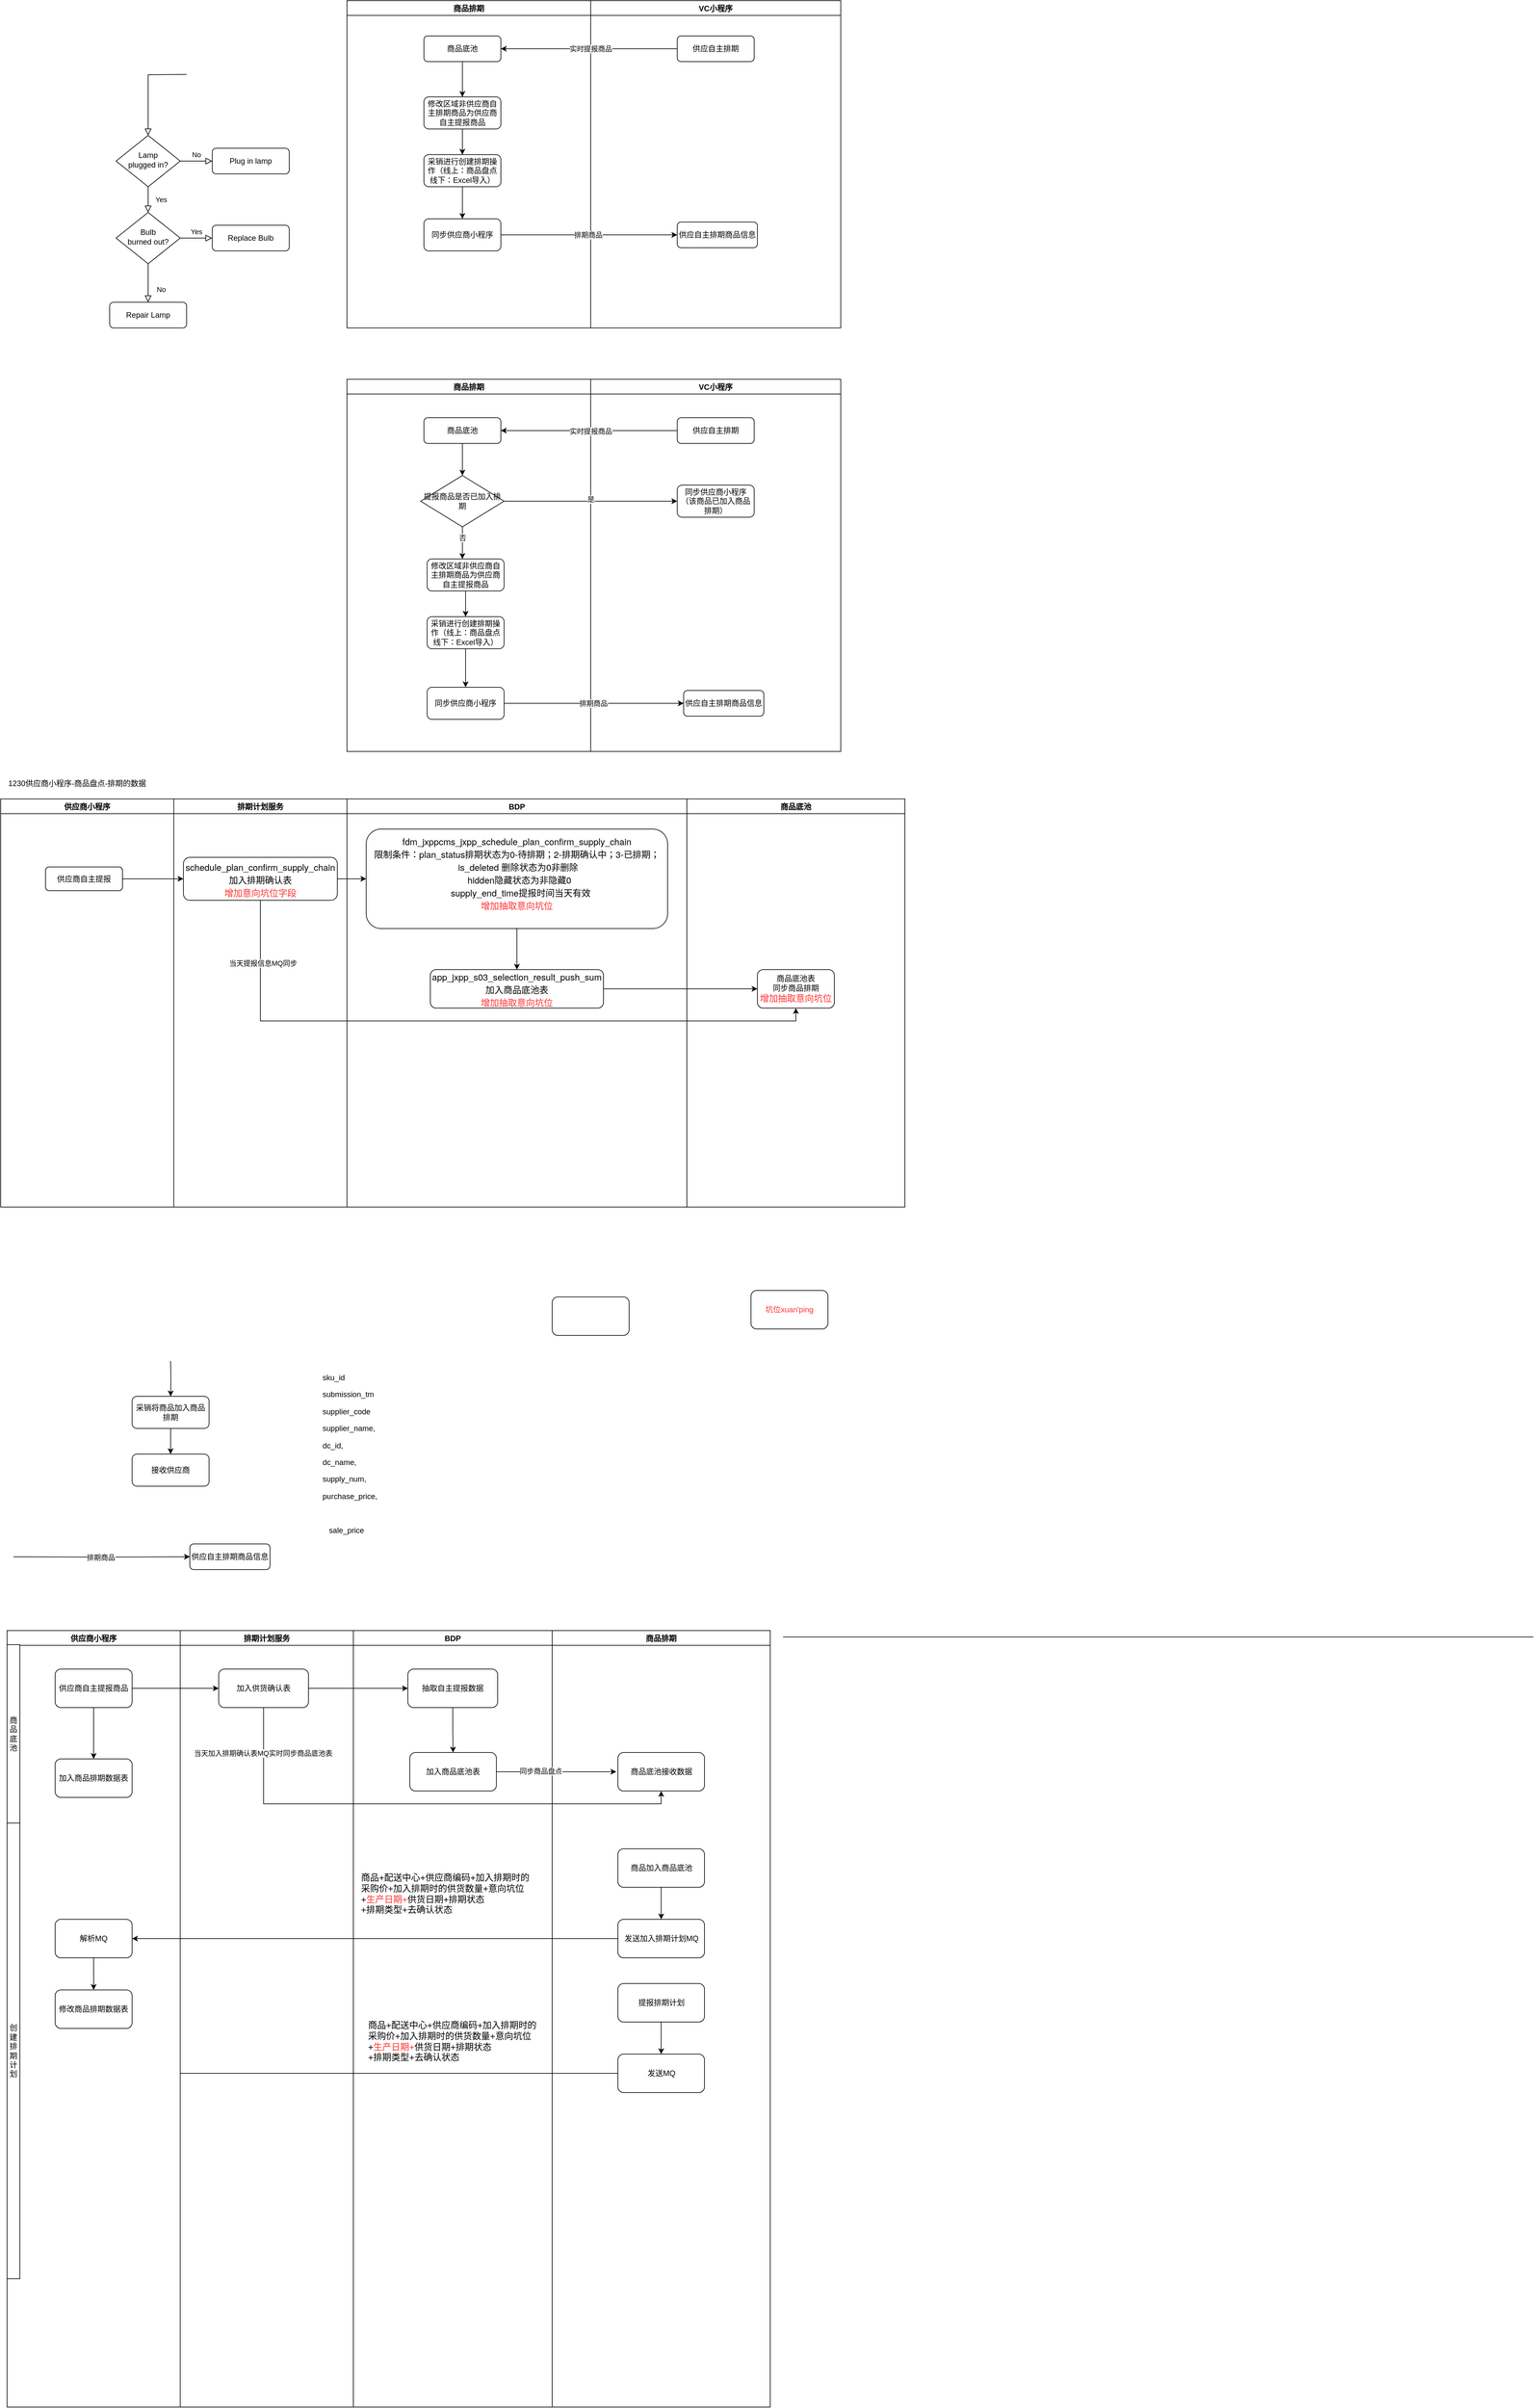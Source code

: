 <mxfile version="15.9.1" type="github">
  <diagram id="C5RBs43oDa-KdzZeNtuy" name="Page-1">
    <mxGraphModel dx="3123" dy="1282" grid="1" gridSize="10" guides="1" tooltips="1" connect="1" arrows="0" fold="1" page="1" pageScale="1" pageWidth="827" pageHeight="1169" math="0" shadow="0">
      <root>
        <mxCell id="WIyWlLk6GJQsqaUBKTNV-0" />
        <mxCell id="WIyWlLk6GJQsqaUBKTNV-1" parent="WIyWlLk6GJQsqaUBKTNV-0" />
        <mxCell id="jr9n-zVGgBYkObFRDwpK-26" value="排期计划服务" style="swimlane;swimlaneFillColor=default;" vertex="1" parent="WIyWlLk6GJQsqaUBKTNV-1">
          <mxGeometry x="-390" y="3050" width="270" height="1210" as="geometry" />
        </mxCell>
        <mxCell id="jr9n-zVGgBYkObFRDwpK-36" value="加入供货确认表" style="rounded=1;whiteSpace=wrap;html=1;fontColor=#000000;" vertex="1" parent="jr9n-zVGgBYkObFRDwpK-26">
          <mxGeometry x="60" y="60" width="140" height="60" as="geometry" />
        </mxCell>
        <mxCell id="jr9n-zVGgBYkObFRDwpK-28" value="BDP" style="swimlane;swimlaneFillColor=default;" vertex="1" parent="WIyWlLk6GJQsqaUBKTNV-1">
          <mxGeometry x="-120" y="3050" width="310" height="1210" as="geometry" />
        </mxCell>
        <mxCell id="jr9n-zVGgBYkObFRDwpK-44" style="edgeStyle=orthogonalEdgeStyle;rounded=0;orthogonalLoop=1;jettySize=auto;html=1;exitX=0.5;exitY=1;exitDx=0;exitDy=0;entryX=0.5;entryY=0;entryDx=0;entryDy=0;fontColor=#000000;" edge="1" parent="jr9n-zVGgBYkObFRDwpK-28" source="jr9n-zVGgBYkObFRDwpK-41" target="jr9n-zVGgBYkObFRDwpK-43">
          <mxGeometry relative="1" as="geometry" />
        </mxCell>
        <mxCell id="jr9n-zVGgBYkObFRDwpK-41" value="抽取自主提报数据" style="rounded=1;whiteSpace=wrap;html=1;fontColor=#000000;" vertex="1" parent="jr9n-zVGgBYkObFRDwpK-28">
          <mxGeometry x="85" y="60" width="140" height="60" as="geometry" />
        </mxCell>
        <mxCell id="jr9n-zVGgBYkObFRDwpK-43" value="加入商品底池表" style="rounded=1;whiteSpace=wrap;html=1;fontColor=#000000;" vertex="1" parent="jr9n-zVGgBYkObFRDwpK-28">
          <mxGeometry x="88" y="190" width="135" height="60" as="geometry" />
        </mxCell>
        <mxCell id="jr9n-zVGgBYkObFRDwpK-63" value="&lt;meta charset=&quot;utf-8&quot;&gt;&lt;span style=&quot;color: rgb(0, 0, 0); font-family: helvetica; font-size: 14px; font-style: normal; font-weight: 400; letter-spacing: normal; text-align: center; text-indent: 0px; text-transform: none; word-spacing: 0px; background-color: rgb(255, 255, 255); display: inline; float: none;&quot;&gt;商品+配送中心+供应商编码+加入排期时的采购价+加入排期时的供货数量+意向坑位+&lt;/span&gt;&lt;font color=&quot;#ff3333&quot; style=&quot;font-family: helvetica; font-size: 14px; font-style: normal; font-weight: 400; letter-spacing: normal; text-align: center; text-indent: 0px; text-transform: none; word-spacing: 0px;&quot;&gt;生产日期+&lt;/font&gt;&lt;span style=&quot;color: rgb(0, 0, 0); font-family: helvetica; font-size: 14px; font-style: normal; font-weight: 400; letter-spacing: normal; text-align: center; text-indent: 0px; text-transform: none; word-spacing: 0px; background-color: rgb(255, 255, 255); display: inline; float: none;&quot;&gt;供货日期+排期状态&lt;/span&gt;&lt;br style=&quot;color: rgb(0, 0, 0); font-family: helvetica; font-size: 14px; font-style: normal; font-weight: 400; letter-spacing: normal; text-align: center; text-indent: 0px; text-transform: none; word-spacing: 0px;&quot;&gt;&lt;span style=&quot;color: rgb(0, 0, 0); font-family: helvetica; font-size: 14px; font-style: normal; font-weight: 400; letter-spacing: normal; text-align: center; text-indent: 0px; text-transform: none; word-spacing: 0px; background-color: rgb(255, 255, 255); display: inline; float: none;&quot;&gt;+排期类型+去确认状态&lt;/span&gt;" style="text;whiteSpace=wrap;html=1;fontSize=14;fontColor=#000000;" vertex="1" parent="jr9n-zVGgBYkObFRDwpK-28">
          <mxGeometry x="10" y="370" width="270" height="70" as="geometry" />
        </mxCell>
        <mxCell id="jr9n-zVGgBYkObFRDwpK-73" value="&lt;meta charset=&quot;utf-8&quot;&gt;&lt;span style=&quot;color: rgb(0, 0, 0); font-family: helvetica; font-size: 14px; font-style: normal; font-weight: 400; letter-spacing: normal; text-align: center; text-indent: 0px; text-transform: none; word-spacing: 0px; background-color: rgb(255, 255, 255); display: inline; float: none;&quot;&gt;商品+配送中心+供应商编码+加入排期时的采购价+加入排期时的供货数量+意向坑位+&lt;/span&gt;&lt;font color=&quot;#ff3333&quot; style=&quot;font-family: helvetica; font-size: 14px; font-style: normal; font-weight: 400; letter-spacing: normal; text-align: center; text-indent: 0px; text-transform: none; word-spacing: 0px;&quot;&gt;生产日期+&lt;/font&gt;&lt;span style=&quot;color: rgb(0, 0, 0); font-family: helvetica; font-size: 14px; font-style: normal; font-weight: 400; letter-spacing: normal; text-align: center; text-indent: 0px; text-transform: none; word-spacing: 0px; background-color: rgb(255, 255, 255); display: inline; float: none;&quot;&gt;供货日期+排期状态&lt;/span&gt;&lt;br style=&quot;color: rgb(0, 0, 0); font-family: helvetica; font-size: 14px; font-style: normal; font-weight: 400; letter-spacing: normal; text-align: center; text-indent: 0px; text-transform: none; word-spacing: 0px;&quot;&gt;&lt;span style=&quot;color: rgb(0, 0, 0); font-family: helvetica; font-size: 14px; font-style: normal; font-weight: 400; letter-spacing: normal; text-align: center; text-indent: 0px; text-transform: none; word-spacing: 0px; background-color: rgb(255, 255, 255); display: inline; float: none;&quot;&gt;+排期类型+去确认状态&lt;/span&gt;" style="text;whiteSpace=wrap;html=1;fontSize=14;fontColor=#000000;" vertex="1" parent="jr9n-zVGgBYkObFRDwpK-28">
          <mxGeometry x="20.5" y="600" width="270" height="70" as="geometry" />
        </mxCell>
        <mxCell id="jr9n-zVGgBYkObFRDwpK-32" value="商品排期" style="swimlane;swimlaneFillColor=default;" vertex="1" parent="WIyWlLk6GJQsqaUBKTNV-1">
          <mxGeometry x="190" y="3050" width="340" height="1210" as="geometry" />
        </mxCell>
        <mxCell id="jr9n-zVGgBYkObFRDwpK-46" value="商品底池接收数据" style="rounded=1;whiteSpace=wrap;html=1;fontColor=#000000;" vertex="1" parent="jr9n-zVGgBYkObFRDwpK-32">
          <mxGeometry x="102.5" y="190" width="135" height="60" as="geometry" />
        </mxCell>
        <mxCell id="jr9n-zVGgBYkObFRDwpK-60" style="edgeStyle=orthogonalEdgeStyle;rounded=0;orthogonalLoop=1;jettySize=auto;html=1;exitX=0.5;exitY=1;exitDx=0;exitDy=0;fontColor=#000000;" edge="1" parent="jr9n-zVGgBYkObFRDwpK-32" source="jr9n-zVGgBYkObFRDwpK-56" target="jr9n-zVGgBYkObFRDwpK-59">
          <mxGeometry relative="1" as="geometry" />
        </mxCell>
        <mxCell id="jr9n-zVGgBYkObFRDwpK-56" value="商品加入商品底池" style="rounded=1;whiteSpace=wrap;html=1;fontColor=#000000;" vertex="1" parent="jr9n-zVGgBYkObFRDwpK-32">
          <mxGeometry x="102.5" y="340" width="135" height="60" as="geometry" />
        </mxCell>
        <mxCell id="jr9n-zVGgBYkObFRDwpK-59" value="发送加入排期计划MQ" style="rounded=1;whiteSpace=wrap;html=1;fontColor=#000000;" vertex="1" parent="jr9n-zVGgBYkObFRDwpK-32">
          <mxGeometry x="102.5" y="450" width="135" height="60" as="geometry" />
        </mxCell>
        <mxCell id="jr9n-zVGgBYkObFRDwpK-67" value="解析MQ" style="rounded=1;whiteSpace=wrap;html=1;fontColor=#000000;" vertex="1" parent="jr9n-zVGgBYkObFRDwpK-32">
          <mxGeometry x="-775" y="660" width="120" height="60" as="geometry" />
        </mxCell>
        <mxCell id="jr9n-zVGgBYkObFRDwpK-68" value="修改商品排期数据表" style="rounded=1;whiteSpace=wrap;html=1;fontColor=#000000;" vertex="1" parent="jr9n-zVGgBYkObFRDwpK-32">
          <mxGeometry x="-775" y="770" width="120" height="60" as="geometry" />
        </mxCell>
        <mxCell id="jr9n-zVGgBYkObFRDwpK-66" style="edgeStyle=orthogonalEdgeStyle;rounded=0;orthogonalLoop=1;jettySize=auto;html=1;exitX=0.5;exitY=1;exitDx=0;exitDy=0;entryX=0.5;entryY=0;entryDx=0;entryDy=0;fontSize=14;fontColor=#000000;" edge="1" parent="jr9n-zVGgBYkObFRDwpK-32" source="jr9n-zVGgBYkObFRDwpK-67" target="jr9n-zVGgBYkObFRDwpK-68">
          <mxGeometry relative="1" as="geometry" />
        </mxCell>
        <mxCell id="jr9n-zVGgBYkObFRDwpK-70" value="提报排期计划" style="rounded=1;whiteSpace=wrap;html=1;fontColor=#000000;" vertex="1" parent="jr9n-zVGgBYkObFRDwpK-32">
          <mxGeometry x="102.5" y="550" width="135" height="60" as="geometry" />
        </mxCell>
        <mxCell id="jr9n-zVGgBYkObFRDwpK-71" value="发送MQ" style="rounded=1;whiteSpace=wrap;html=1;fontColor=#000000;" vertex="1" parent="jr9n-zVGgBYkObFRDwpK-32">
          <mxGeometry x="102.5" y="660" width="135" height="60" as="geometry" />
        </mxCell>
        <mxCell id="jr9n-zVGgBYkObFRDwpK-69" style="edgeStyle=orthogonalEdgeStyle;rounded=0;orthogonalLoop=1;jettySize=auto;html=1;exitX=0.5;exitY=1;exitDx=0;exitDy=0;fontColor=#000000;" edge="1" parent="jr9n-zVGgBYkObFRDwpK-32" source="jr9n-zVGgBYkObFRDwpK-70" target="jr9n-zVGgBYkObFRDwpK-71">
          <mxGeometry relative="1" as="geometry" />
        </mxCell>
        <mxCell id="jr9n-zVGgBYkObFRDwpK-72" style="edgeStyle=orthogonalEdgeStyle;rounded=0;orthogonalLoop=1;jettySize=auto;html=1;exitX=0;exitY=0.5;exitDx=0;exitDy=0;entryX=1;entryY=0.5;entryDx=0;entryDy=0;fontColor=#000000;" edge="1" parent="jr9n-zVGgBYkObFRDwpK-32" source="jr9n-zVGgBYkObFRDwpK-71" target="jr9n-zVGgBYkObFRDwpK-67">
          <mxGeometry relative="1" as="geometry" />
        </mxCell>
        <mxCell id="jr9n-zVGgBYkObFRDwpK-24" value="供应商小程序" style="swimlane;swimlaneFillColor=default;" vertex="1" parent="WIyWlLk6GJQsqaUBKTNV-1">
          <mxGeometry x="-660" y="3050" width="270" height="1210" as="geometry" />
        </mxCell>
        <mxCell id="jr9n-zVGgBYkObFRDwpK-55" style="edgeStyle=orthogonalEdgeStyle;rounded=0;orthogonalLoop=1;jettySize=auto;html=1;exitX=0.5;exitY=1;exitDx=0;exitDy=0;entryX=0.5;entryY=0;entryDx=0;entryDy=0;fontColor=#000000;" edge="1" parent="jr9n-zVGgBYkObFRDwpK-24" source="jr9n-zVGgBYkObFRDwpK-38" target="jr9n-zVGgBYkObFRDwpK-54">
          <mxGeometry relative="1" as="geometry" />
        </mxCell>
        <mxCell id="jr9n-zVGgBYkObFRDwpK-38" value="供应商自主提报商品" style="rounded=1;whiteSpace=wrap;html=1;fontColor=#000000;" vertex="1" parent="jr9n-zVGgBYkObFRDwpK-24">
          <mxGeometry x="75" y="60" width="120" height="60" as="geometry" />
        </mxCell>
        <mxCell id="jr9n-zVGgBYkObFRDwpK-42" value="商品底池" style="rounded=0;whiteSpace=wrap;html=1;fontColor=#000000;" vertex="1" parent="jr9n-zVGgBYkObFRDwpK-24">
          <mxGeometry y="22" width="20" height="278" as="geometry" />
        </mxCell>
        <mxCell id="jr9n-zVGgBYkObFRDwpK-52" value="创建排期计划" style="rounded=0;whiteSpace=wrap;html=1;fontColor=#000000;" vertex="1" parent="jr9n-zVGgBYkObFRDwpK-24">
          <mxGeometry y="300" width="20" height="710" as="geometry" />
        </mxCell>
        <mxCell id="jr9n-zVGgBYkObFRDwpK-54" value="加入商品排期数据表" style="rounded=1;whiteSpace=wrap;html=1;fontColor=#000000;" vertex="1" parent="jr9n-zVGgBYkObFRDwpK-24">
          <mxGeometry x="75" y="200" width="120" height="60" as="geometry" />
        </mxCell>
        <mxCell id="jr9n-zVGgBYkObFRDwpK-65" style="edgeStyle=orthogonalEdgeStyle;rounded=0;orthogonalLoop=1;jettySize=auto;html=1;exitX=0.5;exitY=1;exitDx=0;exitDy=0;entryX=0.5;entryY=0;entryDx=0;entryDy=0;fontSize=14;fontColor=#000000;" edge="1" parent="jr9n-zVGgBYkObFRDwpK-24" source="jr9n-zVGgBYkObFRDwpK-57" target="jr9n-zVGgBYkObFRDwpK-64">
          <mxGeometry relative="1" as="geometry" />
        </mxCell>
        <mxCell id="jr9n-zVGgBYkObFRDwpK-57" value="解析MQ" style="rounded=1;whiteSpace=wrap;html=1;fontColor=#000000;" vertex="1" parent="jr9n-zVGgBYkObFRDwpK-24">
          <mxGeometry x="75" y="450" width="120" height="60" as="geometry" />
        </mxCell>
        <mxCell id="jr9n-zVGgBYkObFRDwpK-64" value="修改商品排期数据表" style="rounded=1;whiteSpace=wrap;html=1;fontColor=#000000;" vertex="1" parent="jr9n-zVGgBYkObFRDwpK-24">
          <mxGeometry x="75" y="560" width="120" height="60" as="geometry" />
        </mxCell>
        <mxCell id="WIyWlLk6GJQsqaUBKTNV-2" value="" style="rounded=0;html=1;jettySize=auto;orthogonalLoop=1;fontSize=11;endArrow=block;endFill=0;endSize=8;strokeWidth=1;shadow=0;labelBackgroundColor=none;edgeStyle=orthogonalEdgeStyle;" parent="WIyWlLk6GJQsqaUBKTNV-1" target="WIyWlLk6GJQsqaUBKTNV-6" edge="1">
          <mxGeometry relative="1" as="geometry">
            <mxPoint x="-380" y="625" as="sourcePoint" />
          </mxGeometry>
        </mxCell>
        <mxCell id="WIyWlLk6GJQsqaUBKTNV-4" value="Yes" style="rounded=0;html=1;jettySize=auto;orthogonalLoop=1;fontSize=11;endArrow=block;endFill=0;endSize=8;strokeWidth=1;shadow=0;labelBackgroundColor=none;edgeStyle=orthogonalEdgeStyle;" parent="WIyWlLk6GJQsqaUBKTNV-1" source="WIyWlLk6GJQsqaUBKTNV-6" target="WIyWlLk6GJQsqaUBKTNV-10" edge="1">
          <mxGeometry y="20" relative="1" as="geometry">
            <mxPoint as="offset" />
          </mxGeometry>
        </mxCell>
        <mxCell id="WIyWlLk6GJQsqaUBKTNV-5" value="No" style="edgeStyle=orthogonalEdgeStyle;rounded=0;html=1;jettySize=auto;orthogonalLoop=1;fontSize=11;endArrow=block;endFill=0;endSize=8;strokeWidth=1;shadow=0;labelBackgroundColor=none;" parent="WIyWlLk6GJQsqaUBKTNV-1" source="WIyWlLk6GJQsqaUBKTNV-6" target="WIyWlLk6GJQsqaUBKTNV-7" edge="1">
          <mxGeometry y="10" relative="1" as="geometry">
            <mxPoint as="offset" />
          </mxGeometry>
        </mxCell>
        <mxCell id="WIyWlLk6GJQsqaUBKTNV-6" value="Lamp&lt;br&gt;plugged in?" style="rhombus;whiteSpace=wrap;html=1;shadow=0;fontFamily=Helvetica;fontSize=12;align=center;strokeWidth=1;spacing=6;spacingTop=-4;" parent="WIyWlLk6GJQsqaUBKTNV-1" vertex="1">
          <mxGeometry x="-490" y="720" width="100" height="80" as="geometry" />
        </mxCell>
        <mxCell id="WIyWlLk6GJQsqaUBKTNV-7" value="Plug in lamp" style="rounded=1;whiteSpace=wrap;html=1;fontSize=12;glass=0;strokeWidth=1;shadow=0;" parent="WIyWlLk6GJQsqaUBKTNV-1" vertex="1">
          <mxGeometry x="-340" y="740" width="120" height="40" as="geometry" />
        </mxCell>
        <mxCell id="WIyWlLk6GJQsqaUBKTNV-8" value="No" style="rounded=0;html=1;jettySize=auto;orthogonalLoop=1;fontSize=11;endArrow=block;endFill=0;endSize=8;strokeWidth=1;shadow=0;labelBackgroundColor=none;edgeStyle=orthogonalEdgeStyle;" parent="WIyWlLk6GJQsqaUBKTNV-1" source="WIyWlLk6GJQsqaUBKTNV-10" target="WIyWlLk6GJQsqaUBKTNV-11" edge="1">
          <mxGeometry x="0.333" y="20" relative="1" as="geometry">
            <mxPoint as="offset" />
          </mxGeometry>
        </mxCell>
        <mxCell id="WIyWlLk6GJQsqaUBKTNV-9" value="Yes" style="edgeStyle=orthogonalEdgeStyle;rounded=0;html=1;jettySize=auto;orthogonalLoop=1;fontSize=11;endArrow=block;endFill=0;endSize=8;strokeWidth=1;shadow=0;labelBackgroundColor=none;" parent="WIyWlLk6GJQsqaUBKTNV-1" source="WIyWlLk6GJQsqaUBKTNV-10" target="WIyWlLk6GJQsqaUBKTNV-12" edge="1">
          <mxGeometry y="10" relative="1" as="geometry">
            <mxPoint as="offset" />
          </mxGeometry>
        </mxCell>
        <mxCell id="WIyWlLk6GJQsqaUBKTNV-10" value="Bulb&lt;br&gt;burned out?" style="rhombus;whiteSpace=wrap;html=1;shadow=0;fontFamily=Helvetica;fontSize=12;align=center;strokeWidth=1;spacing=6;spacingTop=-4;" parent="WIyWlLk6GJQsqaUBKTNV-1" vertex="1">
          <mxGeometry x="-490" y="840" width="100" height="80" as="geometry" />
        </mxCell>
        <mxCell id="WIyWlLk6GJQsqaUBKTNV-11" value="Repair Lamp" style="rounded=1;whiteSpace=wrap;html=1;fontSize=12;glass=0;strokeWidth=1;shadow=0;" parent="WIyWlLk6GJQsqaUBKTNV-1" vertex="1">
          <mxGeometry x="-500" y="980" width="120" height="40" as="geometry" />
        </mxCell>
        <mxCell id="WIyWlLk6GJQsqaUBKTNV-12" value="Replace Bulb" style="rounded=1;whiteSpace=wrap;html=1;fontSize=12;glass=0;strokeWidth=1;shadow=0;" parent="WIyWlLk6GJQsqaUBKTNV-1" vertex="1">
          <mxGeometry x="-340" y="860" width="120" height="40" as="geometry" />
        </mxCell>
        <mxCell id="U8b0iDV6MjVTcAEfl4ah-0" value="商品排期" style="swimlane;fillColor=#FFFFFF;swimlaneFillColor=default;" parent="WIyWlLk6GJQsqaUBKTNV-1" vertex="1">
          <mxGeometry x="-130" y="510" width="380" height="510" as="geometry" />
        </mxCell>
        <mxCell id="U8b0iDV6MjVTcAEfl4ah-10" value="" style="edgeStyle=orthogonalEdgeStyle;rounded=0;orthogonalLoop=1;jettySize=auto;html=1;" parent="U8b0iDV6MjVTcAEfl4ah-0" source="U8b0iDV6MjVTcAEfl4ah-4" target="U8b0iDV6MjVTcAEfl4ah-9" edge="1">
          <mxGeometry relative="1" as="geometry" />
        </mxCell>
        <mxCell id="U8b0iDV6MjVTcAEfl4ah-4" value="商品底池" style="rounded=1;whiteSpace=wrap;html=1;fontSize=12;glass=0;strokeWidth=1;shadow=0;" parent="U8b0iDV6MjVTcAEfl4ah-0" vertex="1">
          <mxGeometry x="120" y="55" width="120" height="40" as="geometry" />
        </mxCell>
        <mxCell id="U8b0iDV6MjVTcAEfl4ah-12" value="" style="edgeStyle=orthogonalEdgeStyle;rounded=0;orthogonalLoop=1;jettySize=auto;html=1;" parent="U8b0iDV6MjVTcAEfl4ah-0" source="U8b0iDV6MjVTcAEfl4ah-9" target="U8b0iDV6MjVTcAEfl4ah-11" edge="1">
          <mxGeometry relative="1" as="geometry" />
        </mxCell>
        <mxCell id="U8b0iDV6MjVTcAEfl4ah-9" value="修改区域非供应商自主排期商品为供应商自主提报商品" style="rounded=1;whiteSpace=wrap;html=1;fontSize=12;glass=0;strokeWidth=1;shadow=0;" parent="U8b0iDV6MjVTcAEfl4ah-0" vertex="1">
          <mxGeometry x="120" y="150" width="120" height="50" as="geometry" />
        </mxCell>
        <mxCell id="U8b0iDV6MjVTcAEfl4ah-16" value="" style="edgeStyle=orthogonalEdgeStyle;rounded=0;orthogonalLoop=1;jettySize=auto;html=1;" parent="U8b0iDV6MjVTcAEfl4ah-0" source="U8b0iDV6MjVTcAEfl4ah-11" target="U8b0iDV6MjVTcAEfl4ah-15" edge="1">
          <mxGeometry relative="1" as="geometry" />
        </mxCell>
        <mxCell id="U8b0iDV6MjVTcAEfl4ah-11" value="采销进行创建排期操作（线上：商品盘点&lt;br&gt;线下：Excel导入）" style="rounded=1;whiteSpace=wrap;html=1;fontSize=12;glass=0;strokeWidth=1;shadow=0;" parent="U8b0iDV6MjVTcAEfl4ah-0" vertex="1">
          <mxGeometry x="120" y="240" width="120" height="50" as="geometry" />
        </mxCell>
        <mxCell id="U8b0iDV6MjVTcAEfl4ah-15" value="同步供应商小程序" style="rounded=1;whiteSpace=wrap;html=1;fontSize=12;glass=0;strokeWidth=1;shadow=0;" parent="U8b0iDV6MjVTcAEfl4ah-0" vertex="1">
          <mxGeometry x="120" y="340" width="120" height="50" as="geometry" />
        </mxCell>
        <mxCell id="U8b0iDV6MjVTcAEfl4ah-1" value="VC小程序" style="swimlane;fillColor=#FFFFFF;swimlaneFillColor=default;" parent="WIyWlLk6GJQsqaUBKTNV-1" vertex="1">
          <mxGeometry x="250" y="510" width="390" height="510" as="geometry" />
        </mxCell>
        <mxCell id="U8b0iDV6MjVTcAEfl4ah-5" value="供应自主排期" style="rounded=1;whiteSpace=wrap;html=1;fontSize=12;glass=0;strokeWidth=1;shadow=0;" parent="U8b0iDV6MjVTcAEfl4ah-1" vertex="1">
          <mxGeometry x="135" y="55" width="120" height="40" as="geometry" />
        </mxCell>
        <mxCell id="U8b0iDV6MjVTcAEfl4ah-13" value="供应自主排期商品信息" style="rounded=1;whiteSpace=wrap;html=1;fontSize=12;glass=0;strokeWidth=1;shadow=0;" parent="U8b0iDV6MjVTcAEfl4ah-1" vertex="1">
          <mxGeometry x="135" y="345" width="125" height="40" as="geometry" />
        </mxCell>
        <mxCell id="U8b0iDV6MjVTcAEfl4ah-6" style="edgeStyle=orthogonalEdgeStyle;rounded=0;orthogonalLoop=1;jettySize=auto;html=1;entryX=1;entryY=0.5;entryDx=0;entryDy=0;" parent="WIyWlLk6GJQsqaUBKTNV-1" source="U8b0iDV6MjVTcAEfl4ah-5" target="U8b0iDV6MjVTcAEfl4ah-4" edge="1">
          <mxGeometry relative="1" as="geometry" />
        </mxCell>
        <mxCell id="U8b0iDV6MjVTcAEfl4ah-8" value="实时提报商品" style="edgeLabel;html=1;align=center;verticalAlign=middle;resizable=0;points=[];" parent="U8b0iDV6MjVTcAEfl4ah-6" vertex="1" connectable="0">
          <mxGeometry x="0.418" y="-2" relative="1" as="geometry">
            <mxPoint x="60" y="2" as="offset" />
          </mxGeometry>
        </mxCell>
        <mxCell id="U8b0iDV6MjVTcAEfl4ah-17" style="edgeStyle=orthogonalEdgeStyle;rounded=0;orthogonalLoop=1;jettySize=auto;html=1;entryX=0;entryY=0.5;entryDx=0;entryDy=0;" parent="WIyWlLk6GJQsqaUBKTNV-1" source="U8b0iDV6MjVTcAEfl4ah-15" target="U8b0iDV6MjVTcAEfl4ah-13" edge="1">
          <mxGeometry relative="1" as="geometry" />
        </mxCell>
        <mxCell id="U8b0iDV6MjVTcAEfl4ah-18" value="排期商品" style="edgeLabel;html=1;align=center;verticalAlign=middle;resizable=0;points=[];" parent="U8b0iDV6MjVTcAEfl4ah-17" vertex="1" connectable="0">
          <mxGeometry x="-0.011" relative="1" as="geometry">
            <mxPoint as="offset" />
          </mxGeometry>
        </mxCell>
        <mxCell id="U8b0iDV6MjVTcAEfl4ah-19" value="商品排期" style="swimlane;fillColor=#FFFFFF;swimlaneFillColor=default;" parent="WIyWlLk6GJQsqaUBKTNV-1" vertex="1">
          <mxGeometry x="-130" y="1100" width="380" height="580" as="geometry" />
        </mxCell>
        <mxCell id="U8b0iDV6MjVTcAEfl4ah-53" value="" style="edgeStyle=orthogonalEdgeStyle;rounded=0;orthogonalLoop=1;jettySize=auto;html=1;" parent="U8b0iDV6MjVTcAEfl4ah-19" source="U8b0iDV6MjVTcAEfl4ah-21" target="U8b0iDV6MjVTcAEfl4ah-43" edge="1">
          <mxGeometry relative="1" as="geometry" />
        </mxCell>
        <mxCell id="U8b0iDV6MjVTcAEfl4ah-21" value="商品底池" style="rounded=1;whiteSpace=wrap;html=1;fontSize=12;glass=0;strokeWidth=1;shadow=0;" parent="U8b0iDV6MjVTcAEfl4ah-19" vertex="1">
          <mxGeometry x="120" y="60" width="120" height="40" as="geometry" />
        </mxCell>
        <mxCell id="U8b0iDV6MjVTcAEfl4ah-41" value="" style="edgeStyle=orthogonalEdgeStyle;rounded=0;orthogonalLoop=1;jettySize=auto;html=1;" parent="U8b0iDV6MjVTcAEfl4ah-19" edge="1">
          <mxGeometry relative="1" as="geometry">
            <mxPoint x="180" y="200" as="sourcePoint" />
            <mxPoint x="180" y="280" as="targetPoint" />
          </mxGeometry>
        </mxCell>
        <mxCell id="U8b0iDV6MjVTcAEfl4ah-57" value="否" style="edgeLabel;html=1;align=center;verticalAlign=middle;resizable=0;points=[];" parent="U8b0iDV6MjVTcAEfl4ah-41" vertex="1" connectable="0">
          <mxGeometry x="0.175" relative="1" as="geometry">
            <mxPoint as="offset" />
          </mxGeometry>
        </mxCell>
        <mxCell id="U8b0iDV6MjVTcAEfl4ah-43" value="提报商品是否已加入排期" style="rhombus;whiteSpace=wrap;html=1;fillColor=#FFFFFF;gradientColor=none;" parent="U8b0iDV6MjVTcAEfl4ah-19" vertex="1">
          <mxGeometry x="115" y="150" width="130" height="80" as="geometry" />
        </mxCell>
        <mxCell id="U8b0iDV6MjVTcAEfl4ah-60" value="" style="edgeStyle=orthogonalEdgeStyle;rounded=0;orthogonalLoop=1;jettySize=auto;html=1;" parent="U8b0iDV6MjVTcAEfl4ah-19" source="U8b0iDV6MjVTcAEfl4ah-58" target="U8b0iDV6MjVTcAEfl4ah-59" edge="1">
          <mxGeometry relative="1" as="geometry" />
        </mxCell>
        <mxCell id="U8b0iDV6MjVTcAEfl4ah-58" value="修改区域非供应商自主排期商品为供应商自主提报商品" style="rounded=1;whiteSpace=wrap;html=1;fontSize=12;glass=0;strokeWidth=1;shadow=0;" parent="U8b0iDV6MjVTcAEfl4ah-19" vertex="1">
          <mxGeometry x="125" y="280" width="120" height="50" as="geometry" />
        </mxCell>
        <mxCell id="U8b0iDV6MjVTcAEfl4ah-59" value="采销进行创建排期操作（线上：商品盘点&lt;br&gt;线下：Excel导入）" style="rounded=1;whiteSpace=wrap;html=1;fontSize=12;glass=0;strokeWidth=1;shadow=0;" parent="U8b0iDV6MjVTcAEfl4ah-19" vertex="1">
          <mxGeometry x="125" y="370" width="120" height="50" as="geometry" />
        </mxCell>
        <mxCell id="U8b0iDV6MjVTcAEfl4ah-27" value="VC小程序" style="swimlane;fillColor=#FFFFFF;swimlaneFillColor=default;" parent="WIyWlLk6GJQsqaUBKTNV-1" vertex="1">
          <mxGeometry x="250" y="1100" width="390" height="580" as="geometry" />
        </mxCell>
        <mxCell id="U8b0iDV6MjVTcAEfl4ah-34" value="供应自主排期" style="rounded=1;whiteSpace=wrap;html=1;fontSize=12;glass=0;strokeWidth=1;shadow=0;" parent="U8b0iDV6MjVTcAEfl4ah-27" vertex="1">
          <mxGeometry x="135" y="60" width="120" height="40" as="geometry" />
        </mxCell>
        <mxCell id="U8b0iDV6MjVTcAEfl4ah-35" style="edgeStyle=orthogonalEdgeStyle;rounded=0;orthogonalLoop=1;jettySize=auto;html=1;entryX=1;entryY=0.5;entryDx=0;entryDy=0;" parent="U8b0iDV6MjVTcAEfl4ah-27" source="U8b0iDV6MjVTcAEfl4ah-34" edge="1">
          <mxGeometry relative="1" as="geometry">
            <mxPoint x="-140" y="80" as="targetPoint" />
          </mxGeometry>
        </mxCell>
        <mxCell id="U8b0iDV6MjVTcAEfl4ah-36" value="实时提报商品" style="edgeLabel;html=1;align=center;verticalAlign=middle;resizable=0;points=[];" parent="U8b0iDV6MjVTcAEfl4ah-35" vertex="1" connectable="0">
          <mxGeometry x="0.418" y="-2" relative="1" as="geometry">
            <mxPoint x="60" y="2" as="offset" />
          </mxGeometry>
        </mxCell>
        <mxCell id="U8b0iDV6MjVTcAEfl4ah-54" value="同步供应商小程序&lt;br&gt;（该商品已加入商品排期）" style="rounded=1;whiteSpace=wrap;html=1;fontSize=12;glass=0;strokeWidth=1;shadow=0;" parent="U8b0iDV6MjVTcAEfl4ah-27" vertex="1">
          <mxGeometry x="135" y="165" width="120" height="50" as="geometry" />
        </mxCell>
        <mxCell id="U8b0iDV6MjVTcAEfl4ah-61" value="同步供应商小程序" style="rounded=1;whiteSpace=wrap;html=1;fontSize=12;glass=0;strokeWidth=1;shadow=0;" parent="U8b0iDV6MjVTcAEfl4ah-27" vertex="1">
          <mxGeometry x="-255" y="480" width="120" height="50" as="geometry" />
        </mxCell>
        <mxCell id="U8b0iDV6MjVTcAEfl4ah-62" value="供应自主排期商品信息" style="rounded=1;whiteSpace=wrap;html=1;fontSize=12;glass=0;strokeWidth=1;shadow=0;" parent="U8b0iDV6MjVTcAEfl4ah-27" vertex="1">
          <mxGeometry x="145" y="485" width="125" height="40" as="geometry" />
        </mxCell>
        <mxCell id="U8b0iDV6MjVTcAEfl4ah-63" style="edgeStyle=orthogonalEdgeStyle;rounded=0;orthogonalLoop=1;jettySize=auto;html=1;entryX=0;entryY=0.5;entryDx=0;entryDy=0;" parent="U8b0iDV6MjVTcAEfl4ah-27" source="U8b0iDV6MjVTcAEfl4ah-61" target="U8b0iDV6MjVTcAEfl4ah-62" edge="1">
          <mxGeometry relative="1" as="geometry" />
        </mxCell>
        <mxCell id="U8b0iDV6MjVTcAEfl4ah-64" value="排期商品" style="edgeLabel;html=1;align=center;verticalAlign=middle;resizable=0;points=[];" parent="U8b0iDV6MjVTcAEfl4ah-63" vertex="1" connectable="0">
          <mxGeometry x="-0.011" relative="1" as="geometry">
            <mxPoint as="offset" />
          </mxGeometry>
        </mxCell>
        <mxCell id="U8b0iDV6MjVTcAEfl4ah-37" value="供应自主排期商品信息" style="rounded=1;whiteSpace=wrap;html=1;fontSize=12;glass=0;strokeWidth=1;shadow=0;" parent="WIyWlLk6GJQsqaUBKTNV-1" vertex="1">
          <mxGeometry x="-375" y="2915" width="125" height="40" as="geometry" />
        </mxCell>
        <mxCell id="U8b0iDV6MjVTcAEfl4ah-38" style="edgeStyle=orthogonalEdgeStyle;rounded=0;orthogonalLoop=1;jettySize=auto;html=1;entryX=0;entryY=0.5;entryDx=0;entryDy=0;" parent="WIyWlLk6GJQsqaUBKTNV-1" target="U8b0iDV6MjVTcAEfl4ah-37" edge="1">
          <mxGeometry relative="1" as="geometry">
            <mxPoint x="-650" y="2935" as="sourcePoint" />
          </mxGeometry>
        </mxCell>
        <mxCell id="U8b0iDV6MjVTcAEfl4ah-39" value="排期商品" style="edgeLabel;html=1;align=center;verticalAlign=middle;resizable=0;points=[];" parent="U8b0iDV6MjVTcAEfl4ah-38" vertex="1" connectable="0">
          <mxGeometry x="-0.011" relative="1" as="geometry">
            <mxPoint as="offset" />
          </mxGeometry>
        </mxCell>
        <mxCell id="U8b0iDV6MjVTcAEfl4ah-49" value="" style="edgeStyle=orthogonalEdgeStyle;rounded=0;orthogonalLoop=1;jettySize=auto;html=1;" parent="WIyWlLk6GJQsqaUBKTNV-1" target="U8b0iDV6MjVTcAEfl4ah-51" edge="1">
          <mxGeometry relative="1" as="geometry">
            <mxPoint x="-405" y="2630" as="sourcePoint" />
          </mxGeometry>
        </mxCell>
        <mxCell id="U8b0iDV6MjVTcAEfl4ah-50" value="" style="edgeStyle=orthogonalEdgeStyle;rounded=0;orthogonalLoop=1;jettySize=auto;html=1;" parent="WIyWlLk6GJQsqaUBKTNV-1" source="U8b0iDV6MjVTcAEfl4ah-51" edge="1">
          <mxGeometry relative="1" as="geometry">
            <mxPoint x="-405" y="2775" as="targetPoint" />
          </mxGeometry>
        </mxCell>
        <mxCell id="U8b0iDV6MjVTcAEfl4ah-51" value="采销将商品加入商品排期" style="rounded=1;whiteSpace=wrap;html=1;fontSize=12;glass=0;strokeWidth=1;shadow=0;" parent="WIyWlLk6GJQsqaUBKTNV-1" vertex="1">
          <mxGeometry x="-465" y="2685" width="120" height="50" as="geometry" />
        </mxCell>
        <mxCell id="U8b0iDV6MjVTcAEfl4ah-52" value="接收供应商" style="rounded=1;whiteSpace=wrap;html=1;fontSize=12;glass=0;strokeWidth=1;shadow=0;" parent="WIyWlLk6GJQsqaUBKTNV-1" vertex="1">
          <mxGeometry x="-465" y="2775" width="120" height="50" as="geometry" />
        </mxCell>
        <mxCell id="U8b0iDV6MjVTcAEfl4ah-55" style="edgeStyle=orthogonalEdgeStyle;rounded=0;orthogonalLoop=1;jettySize=auto;html=1;entryX=0;entryY=0.5;entryDx=0;entryDy=0;" parent="WIyWlLk6GJQsqaUBKTNV-1" source="U8b0iDV6MjVTcAEfl4ah-43" target="U8b0iDV6MjVTcAEfl4ah-54" edge="1">
          <mxGeometry relative="1" as="geometry" />
        </mxCell>
        <mxCell id="U8b0iDV6MjVTcAEfl4ah-56" value="是" style="edgeLabel;html=1;align=center;verticalAlign=middle;resizable=0;points=[];" parent="U8b0iDV6MjVTcAEfl4ah-55" vertex="1" connectable="0">
          <mxGeometry x="-0.741" y="3" relative="1" as="geometry">
            <mxPoint x="100" as="offset" />
          </mxGeometry>
        </mxCell>
        <mxCell id="U8b0iDV6MjVTcAEfl4ah-65" value="" style="edgeStyle=orthogonalEdgeStyle;rounded=0;orthogonalLoop=1;jettySize=auto;html=1;" parent="WIyWlLk6GJQsqaUBKTNV-1" source="U8b0iDV6MjVTcAEfl4ah-59" target="U8b0iDV6MjVTcAEfl4ah-61" edge="1">
          <mxGeometry relative="1" as="geometry" />
        </mxCell>
        <mxCell id="jr9n-zVGgBYkObFRDwpK-0" value="&lt;p class=&quot;p1&quot;&gt;1230供应商小程序&lt;span class=&quot;s1&quot;&gt;-&lt;/span&gt;商品盘点&lt;span class=&quot;s1&quot;&gt;-&lt;/span&gt;排期的数据&lt;/p&gt;" style="text;whiteSpace=wrap;html=1;" vertex="1" parent="WIyWlLk6GJQsqaUBKTNV-1">
          <mxGeometry x="-660" y="1704" width="240" height="50" as="geometry" />
        </mxCell>
        <mxCell id="jr9n-zVGgBYkObFRDwpK-1" value="供应商小程序" style="swimlane;swimlaneFillColor=default;" vertex="1" parent="WIyWlLk6GJQsqaUBKTNV-1">
          <mxGeometry x="-670" y="1754" width="270" height="636" as="geometry" />
        </mxCell>
        <mxCell id="jr9n-zVGgBYkObFRDwpK-6" value="&lt;span style=&quot;font-family: &amp;#34;helvetica&amp;#34;&quot;&gt;供应商自主提报&lt;/span&gt;" style="rounded=1;whiteSpace=wrap;html=1;" vertex="1" parent="jr9n-zVGgBYkObFRDwpK-1">
          <mxGeometry x="70" y="106" width="120" height="37" as="geometry" />
        </mxCell>
        <mxCell id="jr9n-zVGgBYkObFRDwpK-3" value="排期计划服务" style="swimlane;swimlaneFillColor=default;" vertex="1" parent="WIyWlLk6GJQsqaUBKTNV-1">
          <mxGeometry x="-400" y="1754" width="270" height="636" as="geometry" />
        </mxCell>
        <mxCell id="jr9n-zVGgBYkObFRDwpK-7" value="&lt;p class=&quot;p1&quot; style=&quot;margin: 0px ; font-stretch: normal ; font-size: 14px ; line-height: normal ; font-family: &amp;#34;helvetica neue&amp;#34;&quot;&gt;schedule_plan_confirm_supply_chain&lt;/p&gt;&lt;p class=&quot;p1&quot; style=&quot;margin: 0px ; font-stretch: normal ; font-size: 14px ; line-height: normal ; font-family: &amp;#34;helvetica neue&amp;#34;&quot;&gt;加入排期确认表&lt;/p&gt;&lt;p class=&quot;p1&quot; style=&quot;margin: 0px ; font-stretch: normal ; font-size: 14px ; line-height: normal ; font-family: &amp;#34;helvetica neue&amp;#34;&quot;&gt;&lt;font color=&quot;#ff3333&quot;&gt;增加意向坑位字段&lt;/font&gt;&lt;/p&gt;" style="rounded=1;whiteSpace=wrap;html=1;" vertex="1" parent="jr9n-zVGgBYkObFRDwpK-3">
          <mxGeometry x="15" y="91" width="240" height="67" as="geometry" />
        </mxCell>
        <mxCell id="jr9n-zVGgBYkObFRDwpK-4" value="BDP" style="swimlane;swimlaneFillColor=default;" vertex="1" parent="WIyWlLk6GJQsqaUBKTNV-1">
          <mxGeometry x="-130" y="1754" width="530" height="636" as="geometry" />
        </mxCell>
        <mxCell id="jr9n-zVGgBYkObFRDwpK-17" value="" style="edgeStyle=orthogonalEdgeStyle;rounded=0;orthogonalLoop=1;jettySize=auto;html=1;" edge="1" parent="jr9n-zVGgBYkObFRDwpK-4" source="jr9n-zVGgBYkObFRDwpK-13" target="jr9n-zVGgBYkObFRDwpK-16">
          <mxGeometry relative="1" as="geometry" />
        </mxCell>
        <mxCell id="jr9n-zVGgBYkObFRDwpK-13" value="&lt;p class=&quot;p1&quot; style=&quot;margin: 0px ; font-stretch: normal ; font-size: 14px ; line-height: normal ; font-family: &amp;#34;helvetica neue&amp;#34;&quot;&gt;fdm_jxppcms_jxpp_schedule_plan_confirm_supply_chain&lt;/p&gt;&lt;p class=&quot;p1&quot; style=&quot;margin: 0px ; font-stretch: normal ; font-size: 14px ; line-height: normal ; font-family: &amp;#34;helvetica neue&amp;#34;&quot;&gt;限制条件：&lt;span style=&quot;font-family: &amp;#34;helvetica neue&amp;#34;&quot;&gt;plan_status排期状态为&lt;/span&gt;&lt;span class=&quot;s1&quot; style=&quot;font-stretch: normal ; line-height: normal ; font-family: &amp;#34;helvetica neue&amp;#34;&quot;&gt;0-&lt;/span&gt;&lt;span style=&quot;font-family: &amp;#34;pingfang sc&amp;#34;&quot;&gt;待排期&lt;/span&gt;&lt;span style=&quot;font-family: &amp;#34;pingfang sc&amp;#34;&quot;&gt;；&lt;/span&gt;&lt;span class=&quot;s1&quot; style=&quot;font-stretch: normal ; line-height: normal ; font-family: &amp;#34;helvetica neue&amp;#34;&quot;&gt;2-&lt;/span&gt;&lt;span style=&quot;font-family: &amp;#34;pingfang sc&amp;#34;&quot;&gt;排期确认中；&lt;/span&gt;&lt;span class=&quot;s1&quot; style=&quot;font-stretch: normal ; line-height: normal ; font-family: &amp;#34;helvetica neue&amp;#34;&quot;&gt;3-&lt;/span&gt;&lt;span style=&quot;font-family: &amp;#34;pingfang sc&amp;#34;&quot;&gt;已排期；&lt;/span&gt;&lt;/p&gt;&lt;p class=&quot;p1&quot; style=&quot;margin: 0px ; font-stretch: normal ; font-size: 14px ; line-height: normal ; font-family: &amp;#34;helvetica neue&amp;#34;&quot;&gt;&amp;nbsp;is_deleted 删除状态为0非删除&lt;/p&gt;&lt;p class=&quot;p1&quot; style=&quot;margin: 0px ; font-stretch: normal ; font-size: 14px ; line-height: normal ; font-family: &amp;#34;helvetica neue&amp;#34;&quot;&gt;&lt;span class=&quot;Apple-converted-space&quot;&gt;&amp;nbsp;&amp;nbsp;&lt;/span&gt;hidden隐藏状态为非隐藏0&lt;/p&gt;&lt;p class=&quot;p1&quot; style=&quot;margin: 0px ; font-stretch: normal ; font-size: 14px ; line-height: normal ; font-family: &amp;#34;helvetica neue&amp;#34;&quot;&gt;&lt;span class=&quot;Apple-converted-space&quot;&gt;&amp;nbsp;&amp;nbsp; &lt;/span&gt;supply_end_time提报时间当天有效&lt;/p&gt;&lt;p class=&quot;p1&quot; style=&quot;margin: 0px ; font-stretch: normal ; font-size: 14px ; line-height: normal ; font-family: &amp;#34;helvetica neue&amp;#34;&quot;&gt;&lt;font color=&quot;#ff3333&quot;&gt;增加抽取意向坑位&lt;/font&gt;&lt;/p&gt;&lt;p class=&quot;p1&quot; style=&quot;margin: 0px ; font-stretch: normal ; font-size: 14px ; line-height: normal ; font-family: &amp;#34;helvetica neue&amp;#34;&quot;&gt;&lt;span style=&quot;font-family: &amp;#34;pingfang sc&amp;#34;&quot;&gt;&lt;br&gt;&lt;/span&gt;&lt;/p&gt;" style="rounded=1;whiteSpace=wrap;html=1;" vertex="1" parent="jr9n-zVGgBYkObFRDwpK-4">
          <mxGeometry x="30" y="47" width="470" height="155" as="geometry" />
        </mxCell>
        <mxCell id="jr9n-zVGgBYkObFRDwpK-16" value="&lt;p class=&quot;p1&quot; style=&quot;margin: 0px ; font-stretch: normal ; font-size: 14px ; line-height: normal ; font-family: &amp;#34;helvetica neue&amp;#34;&quot;&gt;app_jxpp_s03_selection_result_push_sum&lt;/p&gt;&lt;p class=&quot;p1&quot; style=&quot;margin: 0px ; font-stretch: normal ; font-size: 14px ; line-height: normal ; font-family: &amp;#34;helvetica neue&amp;#34;&quot;&gt;加入商品底池表&lt;/p&gt;&lt;p class=&quot;p1&quot; style=&quot;margin: 0px ; font-stretch: normal ; font-size: 14px ; line-height: normal ; font-family: &amp;#34;helvetica neue&amp;#34;&quot;&gt;&lt;span style=&quot;color: rgb(255 , 51 , 51)&quot;&gt;增加抽取意向坑位&lt;/span&gt;&lt;br&gt;&lt;/p&gt;" style="rounded=1;whiteSpace=wrap;html=1;" vertex="1" parent="jr9n-zVGgBYkObFRDwpK-4">
          <mxGeometry x="130" y="266" width="270" height="60" as="geometry" />
        </mxCell>
        <mxCell id="jr9n-zVGgBYkObFRDwpK-5" value="商品底池" style="swimlane;swimlaneFillColor=default;" vertex="1" parent="WIyWlLk6GJQsqaUBKTNV-1">
          <mxGeometry x="400" y="1754" width="340" height="636" as="geometry" />
        </mxCell>
        <mxCell id="jr9n-zVGgBYkObFRDwpK-18" value="商品底池表&lt;br&gt;同步商品排期&lt;br&gt;&lt;span style=&quot;color: rgb(255 , 51 , 51) ; font-family: &amp;#34;helvetica neue&amp;#34; ; font-size: 14px&quot;&gt;增加抽取意向坑位&lt;/span&gt;" style="rounded=1;whiteSpace=wrap;html=1;" vertex="1" parent="jr9n-zVGgBYkObFRDwpK-5">
          <mxGeometry x="110" y="266" width="120" height="60" as="geometry" />
        </mxCell>
        <mxCell id="jr9n-zVGgBYkObFRDwpK-8" style="edgeStyle=orthogonalEdgeStyle;rounded=0;orthogonalLoop=1;jettySize=auto;html=1;entryX=0;entryY=0.5;entryDx=0;entryDy=0;" edge="1" parent="WIyWlLk6GJQsqaUBKTNV-1" source="jr9n-zVGgBYkObFRDwpK-6" target="jr9n-zVGgBYkObFRDwpK-7">
          <mxGeometry relative="1" as="geometry" />
        </mxCell>
        <mxCell id="jr9n-zVGgBYkObFRDwpK-12" value="&lt;p class=&quot;p1&quot;&gt;sku_id&lt;/p&gt;&lt;p class=&quot;p1&quot;&gt;&lt;span&gt;submission_tm&lt;/span&gt;&lt;/p&gt;&lt;p class=&quot;p1&quot;&gt;supplier_code&lt;/p&gt;&lt;p class=&quot;p1&quot;&gt;supplier_name,&lt;/p&gt;&lt;p class=&quot;p1&quot;&gt;dc_id,&lt;/p&gt;&lt;p class=&quot;p1&quot;&gt;dc_name,&lt;/p&gt;&lt;p class=&quot;p1&quot;&gt;supply_num,&lt;/p&gt;&lt;p class=&quot;p1&quot;&gt;purchase_price,&lt;/p&gt;&lt;br&gt;&lt;p class=&quot;p1&quot;&gt;&lt;span class=&quot;Apple-converted-space&quot;&gt;&amp;nbsp;&amp;nbsp; &lt;/span&gt;sale_price&lt;/p&gt;" style="text;whiteSpace=wrap;html=1;" vertex="1" parent="WIyWlLk6GJQsqaUBKTNV-1">
          <mxGeometry x="-170" y="2630" width="320" height="320" as="geometry" />
        </mxCell>
        <mxCell id="jr9n-zVGgBYkObFRDwpK-14" style="edgeStyle=orthogonalEdgeStyle;rounded=0;orthogonalLoop=1;jettySize=auto;html=1;entryX=0;entryY=0.5;entryDx=0;entryDy=0;" edge="1" parent="WIyWlLk6GJQsqaUBKTNV-1" source="jr9n-zVGgBYkObFRDwpK-7" target="jr9n-zVGgBYkObFRDwpK-13">
          <mxGeometry relative="1" as="geometry" />
        </mxCell>
        <mxCell id="jr9n-zVGgBYkObFRDwpK-19" style="edgeStyle=orthogonalEdgeStyle;rounded=0;orthogonalLoop=1;jettySize=auto;html=1;entryX=0;entryY=0.5;entryDx=0;entryDy=0;" edge="1" parent="WIyWlLk6GJQsqaUBKTNV-1" source="jr9n-zVGgBYkObFRDwpK-16" target="jr9n-zVGgBYkObFRDwpK-18">
          <mxGeometry relative="1" as="geometry" />
        </mxCell>
        <mxCell id="jr9n-zVGgBYkObFRDwpK-20" style="edgeStyle=orthogonalEdgeStyle;rounded=0;orthogonalLoop=1;jettySize=auto;html=1;entryX=0.5;entryY=1;entryDx=0;entryDy=0;exitX=0.5;exitY=1;exitDx=0;exitDy=0;" edge="1" parent="WIyWlLk6GJQsqaUBKTNV-1" source="jr9n-zVGgBYkObFRDwpK-7" target="jr9n-zVGgBYkObFRDwpK-18">
          <mxGeometry relative="1" as="geometry" />
        </mxCell>
        <mxCell id="jr9n-zVGgBYkObFRDwpK-21" value="当天提报信息MQ同步" style="edgeLabel;html=1;align=center;verticalAlign=middle;resizable=0;points=[];" vertex="1" connectable="0" parent="jr9n-zVGgBYkObFRDwpK-20">
          <mxGeometry x="-0.812" y="4" relative="1" as="geometry">
            <mxPoint as="offset" />
          </mxGeometry>
        </mxCell>
        <mxCell id="jr9n-zVGgBYkObFRDwpK-22" value="" style="rounded=1;whiteSpace=wrap;html=1;fontColor=#FF3333;" vertex="1" parent="WIyWlLk6GJQsqaUBKTNV-1">
          <mxGeometry x="190" y="2530" width="120" height="60" as="geometry" />
        </mxCell>
        <mxCell id="jr9n-zVGgBYkObFRDwpK-23" value="坑位xuan&#39;ping" style="rounded=1;whiteSpace=wrap;html=1;fontColor=#FF3333;" vertex="1" parent="WIyWlLk6GJQsqaUBKTNV-1">
          <mxGeometry x="500" y="2520" width="120" height="60" as="geometry" />
        </mxCell>
        <mxCell id="jr9n-zVGgBYkObFRDwpK-39" style="edgeStyle=orthogonalEdgeStyle;rounded=0;orthogonalLoop=1;jettySize=auto;html=1;exitX=1;exitY=0.5;exitDx=0;exitDy=0;entryX=0;entryY=0.5;entryDx=0;entryDy=0;fontColor=#000000;" edge="1" parent="WIyWlLk6GJQsqaUBKTNV-1" source="jr9n-zVGgBYkObFRDwpK-38" target="jr9n-zVGgBYkObFRDwpK-36">
          <mxGeometry relative="1" as="geometry" />
        </mxCell>
        <mxCell id="jr9n-zVGgBYkObFRDwpK-40" style="edgeStyle=orthogonalEdgeStyle;rounded=0;orthogonalLoop=1;jettySize=auto;html=1;exitX=1;exitY=0.5;exitDx=0;exitDy=0;fontColor=#000000;entryX=0;entryY=0.5;entryDx=0;entryDy=0;" edge="1" parent="WIyWlLk6GJQsqaUBKTNV-1" source="jr9n-zVGgBYkObFRDwpK-36" target="jr9n-zVGgBYkObFRDwpK-41">
          <mxGeometry relative="1" as="geometry">
            <mxPoint x="-50" y="3140" as="targetPoint" />
          </mxGeometry>
        </mxCell>
        <mxCell id="jr9n-zVGgBYkObFRDwpK-45" style="edgeStyle=orthogonalEdgeStyle;rounded=0;orthogonalLoop=1;jettySize=auto;html=1;exitX=1;exitY=0.5;exitDx=0;exitDy=0;entryX=0;entryY=0.5;entryDx=0;entryDy=0;fontColor=#000000;" edge="1" parent="WIyWlLk6GJQsqaUBKTNV-1" source="jr9n-zVGgBYkObFRDwpK-43">
          <mxGeometry relative="1" as="geometry">
            <mxPoint x="290" y="3270" as="targetPoint" />
          </mxGeometry>
        </mxCell>
        <mxCell id="jr9n-zVGgBYkObFRDwpK-47" value="同步商品盘点" style="edgeLabel;html=1;align=center;verticalAlign=middle;resizable=0;points=[];fontColor=#000000;" vertex="1" connectable="0" parent="jr9n-zVGgBYkObFRDwpK-45">
          <mxGeometry x="-0.269" y="1" relative="1" as="geometry">
            <mxPoint as="offset" />
          </mxGeometry>
        </mxCell>
        <mxCell id="jr9n-zVGgBYkObFRDwpK-49" style="edgeStyle=orthogonalEdgeStyle;rounded=0;orthogonalLoop=1;jettySize=auto;html=1;exitX=0.5;exitY=1;exitDx=0;exitDy=0;entryX=0.5;entryY=1;entryDx=0;entryDy=0;fontColor=#000000;" edge="1" parent="WIyWlLk6GJQsqaUBKTNV-1" source="jr9n-zVGgBYkObFRDwpK-36" target="jr9n-zVGgBYkObFRDwpK-46">
          <mxGeometry relative="1" as="geometry" />
        </mxCell>
        <mxCell id="jr9n-zVGgBYkObFRDwpK-50" value="当天加入排期确认表MQ实时同步商品底池表" style="edgeLabel;html=1;align=center;verticalAlign=middle;resizable=0;points=[];fontColor=#000000;" vertex="1" connectable="0" parent="jr9n-zVGgBYkObFRDwpK-49">
          <mxGeometry x="-0.823" y="-1" relative="1" as="geometry">
            <mxPoint y="1" as="offset" />
          </mxGeometry>
        </mxCell>
        <mxCell id="jr9n-zVGgBYkObFRDwpK-53" value="" style="endArrow=none;html=1;rounded=0;fontColor=#000000;exitX=1;exitY=1;exitDx=0;exitDy=0;" edge="1" parent="WIyWlLk6GJQsqaUBKTNV-1">
          <mxGeometry width="50" height="50" relative="1" as="geometry">
            <mxPoint x="550" y="3060" as="sourcePoint" />
            <mxPoint x="1720" y="3060" as="targetPoint" />
          </mxGeometry>
        </mxCell>
        <mxCell id="jr9n-zVGgBYkObFRDwpK-61" style="edgeStyle=orthogonalEdgeStyle;rounded=0;orthogonalLoop=1;jettySize=auto;html=1;exitX=0;exitY=0.5;exitDx=0;exitDy=0;entryX=1;entryY=0.5;entryDx=0;entryDy=0;fontColor=#000000;" edge="1" parent="WIyWlLk6GJQsqaUBKTNV-1" source="jr9n-zVGgBYkObFRDwpK-59" target="jr9n-zVGgBYkObFRDwpK-57">
          <mxGeometry relative="1" as="geometry" />
        </mxCell>
      </root>
    </mxGraphModel>
  </diagram>
</mxfile>
